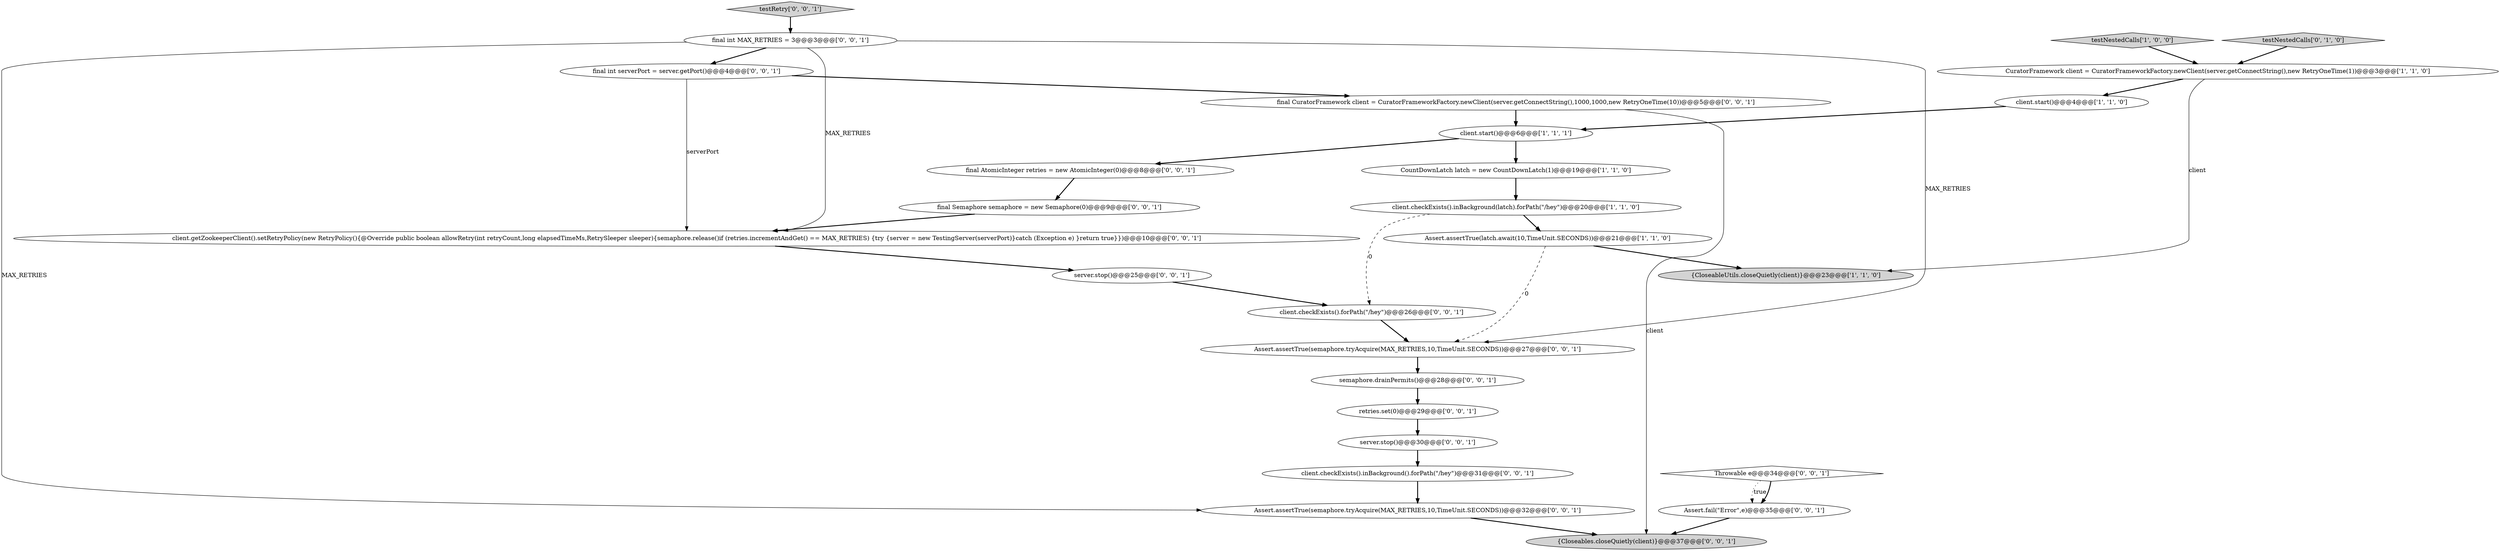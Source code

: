 digraph {
9 [style = filled, label = "client.checkExists().inBackground().forPath(\"/hey\")@@@31@@@['0', '0', '1']", fillcolor = white, shape = ellipse image = "AAA0AAABBB3BBB"];
11 [style = filled, label = "Assert.assertTrue(semaphore.tryAcquire(MAX_RETRIES,10,TimeUnit.SECONDS))@@@32@@@['0', '0', '1']", fillcolor = white, shape = ellipse image = "AAA0AAABBB3BBB"];
21 [style = filled, label = "testRetry['0', '0', '1']", fillcolor = lightgray, shape = diamond image = "AAA0AAABBB3BBB"];
17 [style = filled, label = "client.getZookeeperClient().setRetryPolicy(new RetryPolicy(){@Override public boolean allowRetry(int retryCount,long elapsedTimeMs,RetrySleeper sleeper){semaphore.release()if (retries.incrementAndGet() == MAX_RETRIES) {try {server = new TestingServer(serverPort)}catch (Exception e) }return true}})@@@10@@@['0', '0', '1']", fillcolor = white, shape = ellipse image = "AAA0AAABBB3BBB"];
14 [style = filled, label = "semaphore.drainPermits()@@@28@@@['0', '0', '1']", fillcolor = white, shape = ellipse image = "AAA0AAABBB3BBB"];
24 [style = filled, label = "retries.set(0)@@@29@@@['0', '0', '1']", fillcolor = white, shape = ellipse image = "AAA0AAABBB3BBB"];
16 [style = filled, label = "final AtomicInteger retries = new AtomicInteger(0)@@@8@@@['0', '0', '1']", fillcolor = white, shape = ellipse image = "AAA0AAABBB3BBB"];
5 [style = filled, label = "client.start()@@@6@@@['1', '1', '1']", fillcolor = white, shape = ellipse image = "AAA0AAABBB1BBB"];
3 [style = filled, label = "client.start()@@@4@@@['1', '1', '0']", fillcolor = white, shape = ellipse image = "AAA0AAABBB1BBB"];
25 [style = filled, label = "client.checkExists().forPath(\"/hey\")@@@26@@@['0', '0', '1']", fillcolor = white, shape = ellipse image = "AAA0AAABBB3BBB"];
0 [style = filled, label = "CountDownLatch latch = new CountDownLatch(1)@@@19@@@['1', '1', '0']", fillcolor = white, shape = ellipse image = "AAA0AAABBB1BBB"];
20 [style = filled, label = "{Closeables.closeQuietly(client)}@@@37@@@['0', '0', '1']", fillcolor = lightgray, shape = ellipse image = "AAA0AAABBB3BBB"];
12 [style = filled, label = "final int MAX_RETRIES = 3@@@3@@@['0', '0', '1']", fillcolor = white, shape = ellipse image = "AAA0AAABBB3BBB"];
23 [style = filled, label = "final CuratorFramework client = CuratorFrameworkFactory.newClient(server.getConnectString(),1000,1000,new RetryOneTime(10))@@@5@@@['0', '0', '1']", fillcolor = white, shape = ellipse image = "AAA0AAABBB3BBB"];
2 [style = filled, label = "CuratorFramework client = CuratorFrameworkFactory.newClient(server.getConnectString(),new RetryOneTime(1))@@@3@@@['1', '1', '0']", fillcolor = white, shape = ellipse image = "AAA0AAABBB1BBB"];
13 [style = filled, label = "Assert.fail(\"Error\",e)@@@35@@@['0', '0', '1']", fillcolor = white, shape = ellipse image = "AAA0AAABBB3BBB"];
10 [style = filled, label = "server.stop()@@@25@@@['0', '0', '1']", fillcolor = white, shape = ellipse image = "AAA0AAABBB3BBB"];
26 [style = filled, label = "final int serverPort = server.getPort()@@@4@@@['0', '0', '1']", fillcolor = white, shape = ellipse image = "AAA0AAABBB3BBB"];
4 [style = filled, label = "testNestedCalls['1', '0', '0']", fillcolor = lightgray, shape = diamond image = "AAA0AAABBB1BBB"];
7 [style = filled, label = "{CloseableUtils.closeQuietly(client)}@@@23@@@['1', '1', '0']", fillcolor = lightgray, shape = ellipse image = "AAA0AAABBB1BBB"];
8 [style = filled, label = "testNestedCalls['0', '1', '0']", fillcolor = lightgray, shape = diamond image = "AAA0AAABBB2BBB"];
15 [style = filled, label = "Assert.assertTrue(semaphore.tryAcquire(MAX_RETRIES,10,TimeUnit.SECONDS))@@@27@@@['0', '0', '1']", fillcolor = white, shape = ellipse image = "AAA0AAABBB3BBB"];
22 [style = filled, label = "server.stop()@@@30@@@['0', '0', '1']", fillcolor = white, shape = ellipse image = "AAA0AAABBB3BBB"];
6 [style = filled, label = "Assert.assertTrue(latch.await(10,TimeUnit.SECONDS))@@@21@@@['1', '1', '0']", fillcolor = white, shape = ellipse image = "AAA0AAABBB1BBB"];
1 [style = filled, label = "client.checkExists().inBackground(latch).forPath(\"/hey\")@@@20@@@['1', '1', '0']", fillcolor = white, shape = ellipse image = "AAA0AAABBB1BBB"];
18 [style = filled, label = "final Semaphore semaphore = new Semaphore(0)@@@9@@@['0', '0', '1']", fillcolor = white, shape = ellipse image = "AAA0AAABBB3BBB"];
19 [style = filled, label = "Throwable e@@@34@@@['0', '0', '1']", fillcolor = white, shape = diamond image = "AAA0AAABBB3BBB"];
17->10 [style = bold, label=""];
14->24 [style = bold, label=""];
11->20 [style = bold, label=""];
16->18 [style = bold, label=""];
23->20 [style = solid, label="client"];
23->5 [style = bold, label=""];
9->11 [style = bold, label=""];
15->14 [style = bold, label=""];
12->17 [style = solid, label="MAX_RETRIES"];
2->3 [style = bold, label=""];
22->9 [style = bold, label=""];
18->17 [style = bold, label=""];
26->17 [style = solid, label="serverPort"];
4->2 [style = bold, label=""];
12->26 [style = bold, label=""];
19->13 [style = dotted, label="true"];
2->7 [style = solid, label="client"];
12->15 [style = solid, label="MAX_RETRIES"];
24->22 [style = bold, label=""];
21->12 [style = bold, label=""];
5->16 [style = bold, label=""];
3->5 [style = bold, label=""];
1->6 [style = bold, label=""];
19->13 [style = bold, label=""];
5->0 [style = bold, label=""];
8->2 [style = bold, label=""];
10->25 [style = bold, label=""];
6->15 [style = dashed, label="0"];
0->1 [style = bold, label=""];
26->23 [style = bold, label=""];
25->15 [style = bold, label=""];
12->11 [style = solid, label="MAX_RETRIES"];
6->7 [style = bold, label=""];
1->25 [style = dashed, label="0"];
13->20 [style = bold, label=""];
}

